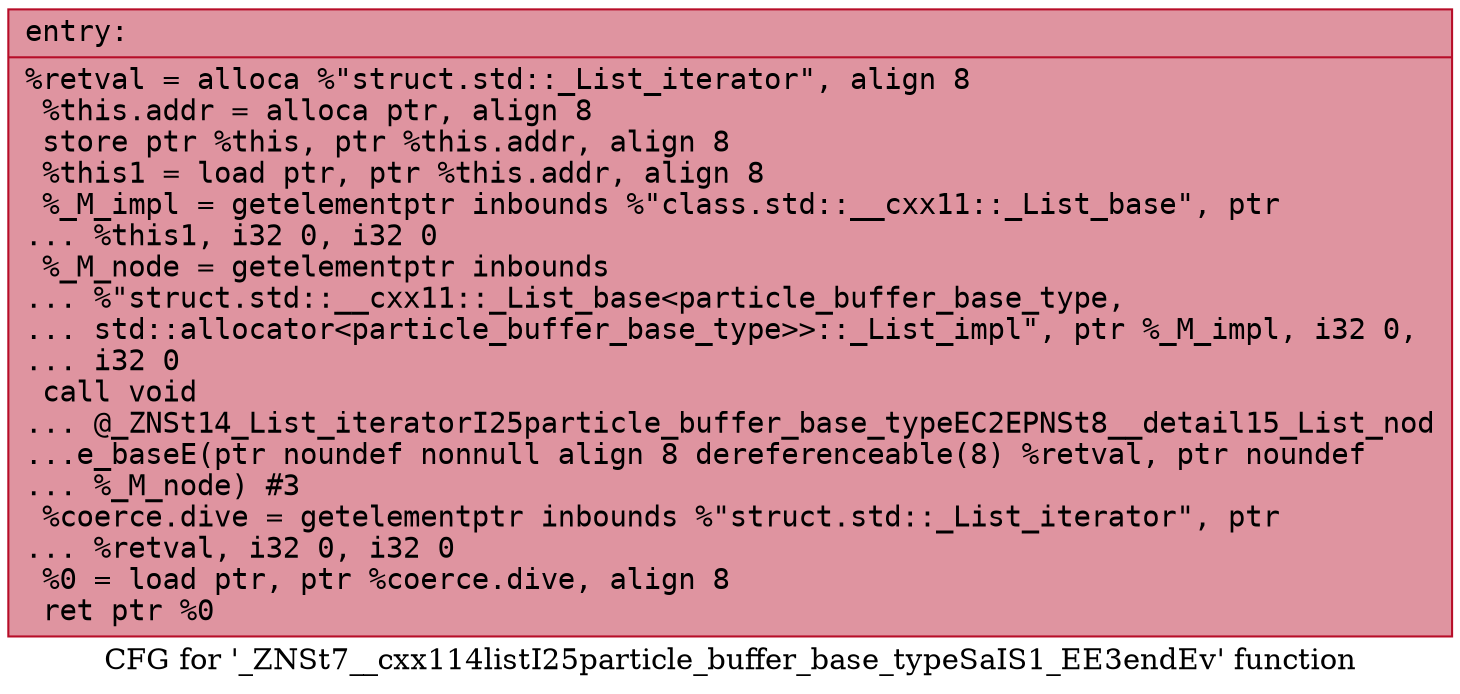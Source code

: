 digraph "CFG for '_ZNSt7__cxx114listI25particle_buffer_base_typeSaIS1_EE3endEv' function" {
	label="CFG for '_ZNSt7__cxx114listI25particle_buffer_base_typeSaIS1_EE3endEv' function";

	Node0x558b6946ab70 [shape=record,color="#b70d28ff", style=filled, fillcolor="#b70d2870" fontname="Courier",label="{entry:\l|  %retval = alloca %\"struct.std::_List_iterator\", align 8\l  %this.addr = alloca ptr, align 8\l  store ptr %this, ptr %this.addr, align 8\l  %this1 = load ptr, ptr %this.addr, align 8\l  %_M_impl = getelementptr inbounds %\"class.std::__cxx11::_List_base\", ptr\l... %this1, i32 0, i32 0\l  %_M_node = getelementptr inbounds\l... %\"struct.std::__cxx11::_List_base\<particle_buffer_base_type,\l... std::allocator\<particle_buffer_base_type\>\>::_List_impl\", ptr %_M_impl, i32 0,\l... i32 0\l  call void\l... @_ZNSt14_List_iteratorI25particle_buffer_base_typeEC2EPNSt8__detail15_List_nod\l...e_baseE(ptr noundef nonnull align 8 dereferenceable(8) %retval, ptr noundef\l... %_M_node) #3\l  %coerce.dive = getelementptr inbounds %\"struct.std::_List_iterator\", ptr\l... %retval, i32 0, i32 0\l  %0 = load ptr, ptr %coerce.dive, align 8\l  ret ptr %0\l}"];
}

